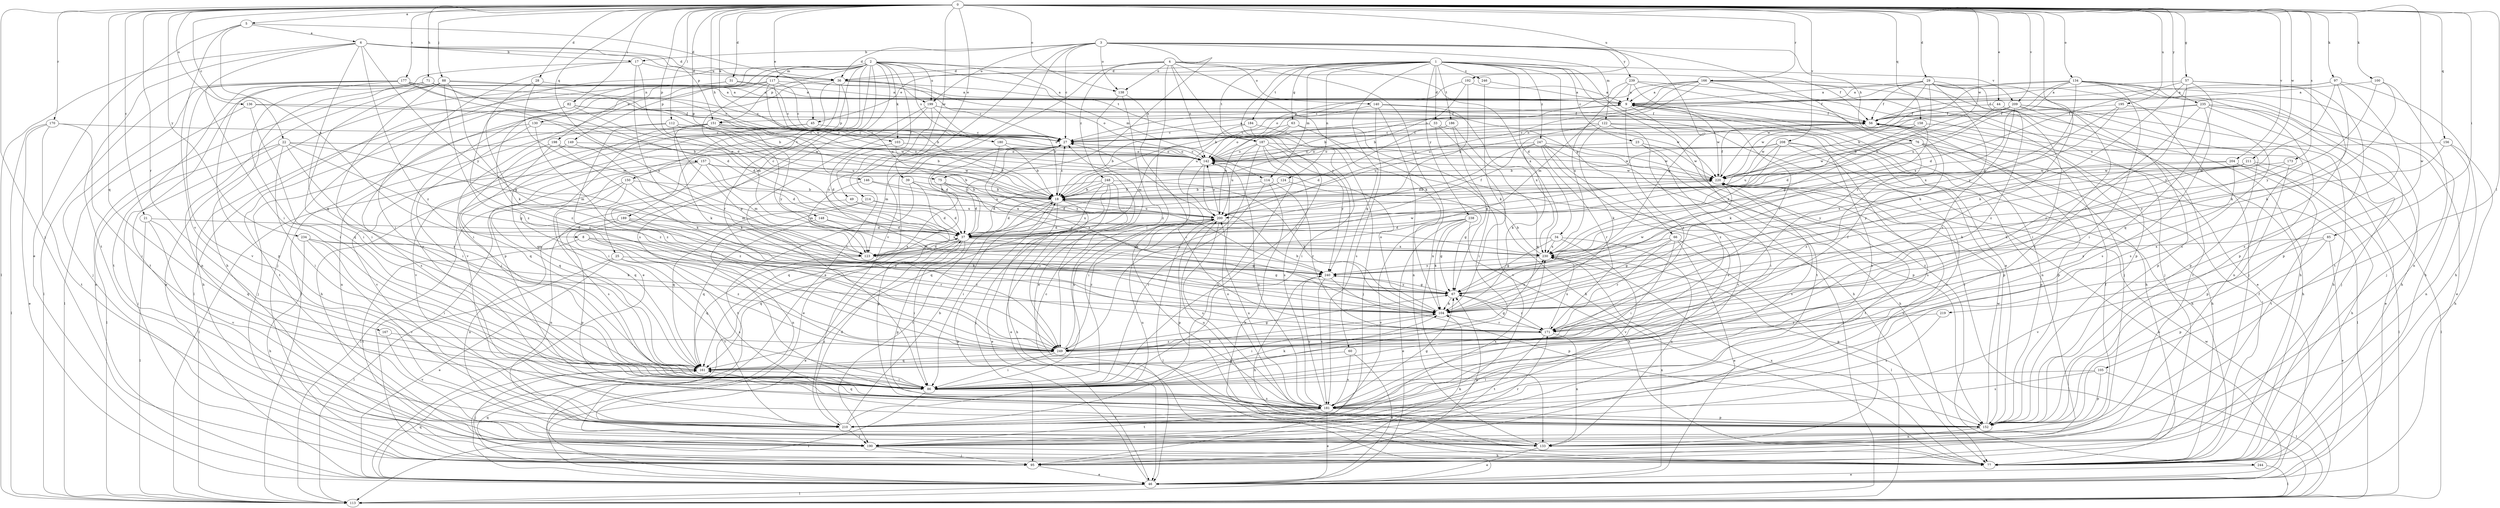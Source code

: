 strict digraph  {
0;
1;
2;
3;
4;
5;
6;
8;
9;
17;
18;
21;
22;
23;
25;
27;
28;
29;
31;
33;
34;
36;
37;
39;
44;
45;
46;
49;
56;
57;
60;
63;
66;
67;
71;
75;
76;
77;
82;
85;
86;
88;
95;
97;
100;
103;
104;
105;
112;
113;
114;
117;
122;
123;
124;
130;
133;
134;
136;
138;
140;
142;
146;
148;
149;
150;
151;
152;
156;
157;
158;
161;
166;
167;
170;
171;
173;
177;
180;
181;
184;
186;
187;
189;
190;
192;
195;
198;
199;
200;
204;
208;
209;
210;
211;
214;
219;
220;
230;
234;
235;
238;
239;
240;
244;
246;
247;
248;
249;
0 -> 5  [label=a];
0 -> 21  [label=c];
0 -> 22  [label=c];
0 -> 28  [label=d];
0 -> 29  [label=d];
0 -> 31  [label=d];
0 -> 39  [label=e];
0 -> 44  [label=e];
0 -> 45  [label=e];
0 -> 57  [label=g];
0 -> 71  [label=h];
0 -> 75  [label=h];
0 -> 82  [label=i];
0 -> 85  [label=i];
0 -> 88  [label=j];
0 -> 95  [label=j];
0 -> 97  [label=k];
0 -> 100  [label=k];
0 -> 103  [label=k];
0 -> 105  [label=l];
0 -> 112  [label=l];
0 -> 134  [label=o];
0 -> 136  [label=o];
0 -> 138  [label=o];
0 -> 146  [label=p];
0 -> 148  [label=p];
0 -> 156  [label=q];
0 -> 157  [label=q];
0 -> 158  [label=q];
0 -> 161  [label=q];
0 -> 166  [label=r];
0 -> 167  [label=r];
0 -> 170  [label=r];
0 -> 171  [label=r];
0 -> 173  [label=s];
0 -> 177  [label=s];
0 -> 192  [label=u];
0 -> 195  [label=u];
0 -> 204  [label=v];
0 -> 208  [label=v];
0 -> 209  [label=v];
0 -> 211  [label=w];
0 -> 214  [label=w];
0 -> 219  [label=w];
0 -> 220  [label=w];
0 -> 234  [label=y];
0 -> 235  [label=y];
1 -> 23  [label=c];
1 -> 33  [label=d];
1 -> 34  [label=d];
1 -> 36  [label=d];
1 -> 45  [label=e];
1 -> 60  [label=g];
1 -> 63  [label=g];
1 -> 66  [label=g];
1 -> 86  [label=i];
1 -> 113  [label=l];
1 -> 114  [label=m];
1 -> 124  [label=n];
1 -> 184  [label=t];
1 -> 186  [label=t];
1 -> 187  [label=t];
1 -> 209  [label=v];
1 -> 238  [label=y];
1 -> 244  [label=z];
1 -> 246  [label=z];
1 -> 247  [label=z];
2 -> 25  [label=c];
2 -> 46  [label=e];
2 -> 49  [label=f];
2 -> 56  [label=f];
2 -> 95  [label=j];
2 -> 103  [label=k];
2 -> 114  [label=m];
2 -> 117  [label=m];
2 -> 130  [label=n];
2 -> 149  [label=p];
2 -> 150  [label=p];
2 -> 151  [label=p];
2 -> 180  [label=s];
2 -> 181  [label=s];
2 -> 187  [label=t];
2 -> 189  [label=t];
2 -> 198  [label=u];
2 -> 199  [label=u];
3 -> 17  [label=b];
3 -> 27  [label=c];
3 -> 36  [label=d];
3 -> 67  [label=g];
3 -> 75  [label=h];
3 -> 76  [label=h];
3 -> 122  [label=m];
3 -> 138  [label=o];
3 -> 171  [label=r];
3 -> 190  [label=t];
3 -> 199  [label=u];
3 -> 210  [label=v];
3 -> 239  [label=y];
4 -> 36  [label=d];
4 -> 46  [label=e];
4 -> 86  [label=i];
4 -> 104  [label=k];
4 -> 133  [label=n];
4 -> 138  [label=o];
4 -> 140  [label=o];
4 -> 142  [label=o];
4 -> 230  [label=x];
4 -> 240  [label=y];
4 -> 248  [label=z];
5 -> 6  [label=a];
5 -> 8  [label=a];
5 -> 36  [label=d];
5 -> 46  [label=e];
5 -> 210  [label=v];
6 -> 17  [label=b];
6 -> 36  [label=d];
6 -> 86  [label=i];
6 -> 113  [label=l];
6 -> 151  [label=p];
6 -> 161  [label=q];
6 -> 190  [label=t];
6 -> 199  [label=u];
6 -> 240  [label=y];
6 -> 249  [label=z];
8 -> 171  [label=r];
8 -> 190  [label=t];
8 -> 230  [label=x];
8 -> 249  [label=z];
9 -> 56  [label=f];
9 -> 77  [label=h];
9 -> 133  [label=n];
9 -> 151  [label=p];
9 -> 190  [label=t];
9 -> 220  [label=w];
9 -> 249  [label=z];
17 -> 36  [label=d];
17 -> 37  [label=d];
17 -> 77  [label=h];
17 -> 86  [label=i];
17 -> 240  [label=y];
18 -> 27  [label=c];
18 -> 37  [label=d];
18 -> 46  [label=e];
18 -> 77  [label=h];
18 -> 86  [label=i];
18 -> 190  [label=t];
18 -> 200  [label=u];
21 -> 37  [label=d];
21 -> 113  [label=l];
21 -> 161  [label=q];
21 -> 210  [label=v];
22 -> 67  [label=g];
22 -> 86  [label=i];
22 -> 95  [label=j];
22 -> 113  [label=l];
22 -> 123  [label=m];
22 -> 142  [label=o];
22 -> 249  [label=z];
23 -> 77  [label=h];
23 -> 86  [label=i];
23 -> 142  [label=o];
23 -> 220  [label=w];
25 -> 46  [label=e];
25 -> 113  [label=l];
25 -> 181  [label=s];
25 -> 210  [label=v];
25 -> 240  [label=y];
27 -> 9  [label=a];
27 -> 37  [label=d];
27 -> 46  [label=e];
27 -> 104  [label=k];
27 -> 123  [label=m];
27 -> 142  [label=o];
28 -> 9  [label=a];
28 -> 104  [label=k];
28 -> 123  [label=m];
29 -> 9  [label=a];
29 -> 56  [label=f];
29 -> 67  [label=g];
29 -> 86  [label=i];
29 -> 95  [label=j];
29 -> 104  [label=k];
29 -> 142  [label=o];
29 -> 181  [label=s];
29 -> 220  [label=w];
29 -> 249  [label=z];
31 -> 9  [label=a];
31 -> 27  [label=c];
31 -> 46  [label=e];
31 -> 249  [label=z];
33 -> 18  [label=b];
33 -> 27  [label=c];
33 -> 77  [label=h];
33 -> 86  [label=i];
33 -> 152  [label=p];
34 -> 67  [label=g];
34 -> 123  [label=m];
34 -> 133  [label=n];
34 -> 210  [label=v];
34 -> 230  [label=x];
36 -> 9  [label=a];
36 -> 27  [label=c];
36 -> 113  [label=l];
36 -> 142  [label=o];
36 -> 152  [label=p];
36 -> 171  [label=r];
36 -> 210  [label=v];
37 -> 27  [label=c];
37 -> 46  [label=e];
37 -> 56  [label=f];
37 -> 67  [label=g];
37 -> 86  [label=i];
37 -> 123  [label=m];
37 -> 152  [label=p];
37 -> 161  [label=q];
37 -> 230  [label=x];
39 -> 18  [label=b];
39 -> 152  [label=p];
39 -> 190  [label=t];
39 -> 230  [label=x];
44 -> 18  [label=b];
44 -> 56  [label=f];
44 -> 152  [label=p];
45 -> 27  [label=c];
45 -> 77  [label=h];
45 -> 210  [label=v];
46 -> 18  [label=b];
46 -> 113  [label=l];
46 -> 161  [label=q];
46 -> 230  [label=x];
49 -> 37  [label=d];
49 -> 133  [label=n];
49 -> 200  [label=u];
56 -> 27  [label=c];
56 -> 46  [label=e];
56 -> 152  [label=p];
57 -> 9  [label=a];
57 -> 37  [label=d];
57 -> 104  [label=k];
57 -> 152  [label=p];
57 -> 161  [label=q];
57 -> 171  [label=r];
57 -> 181  [label=s];
60 -> 46  [label=e];
60 -> 161  [label=q];
60 -> 181  [label=s];
63 -> 27  [label=c];
63 -> 77  [label=h];
63 -> 142  [label=o];
63 -> 200  [label=u];
63 -> 210  [label=v];
66 -> 46  [label=e];
66 -> 67  [label=g];
66 -> 86  [label=i];
66 -> 113  [label=l];
66 -> 171  [label=r];
66 -> 230  [label=x];
67 -> 104  [label=k];
67 -> 171  [label=r];
67 -> 220  [label=w];
67 -> 240  [label=y];
71 -> 9  [label=a];
71 -> 27  [label=c];
71 -> 37  [label=d];
71 -> 86  [label=i];
71 -> 152  [label=p];
71 -> 190  [label=t];
75 -> 18  [label=b];
75 -> 37  [label=d];
75 -> 161  [label=q];
75 -> 240  [label=y];
76 -> 77  [label=h];
76 -> 113  [label=l];
76 -> 142  [label=o];
76 -> 152  [label=p];
76 -> 220  [label=w];
76 -> 249  [label=z];
77 -> 56  [label=f];
77 -> 230  [label=x];
82 -> 37  [label=d];
82 -> 56  [label=f];
82 -> 77  [label=h];
82 -> 142  [label=o];
82 -> 190  [label=t];
82 -> 249  [label=z];
85 -> 46  [label=e];
85 -> 152  [label=p];
85 -> 210  [label=v];
85 -> 230  [label=x];
86 -> 104  [label=k];
86 -> 113  [label=l];
86 -> 181  [label=s];
88 -> 9  [label=a];
88 -> 18  [label=b];
88 -> 46  [label=e];
88 -> 67  [label=g];
88 -> 86  [label=i];
88 -> 133  [label=n];
88 -> 190  [label=t];
88 -> 249  [label=z];
95 -> 46  [label=e];
95 -> 67  [label=g];
95 -> 104  [label=k];
95 -> 161  [label=q];
97 -> 9  [label=a];
97 -> 56  [label=f];
97 -> 77  [label=h];
97 -> 104  [label=k];
97 -> 181  [label=s];
97 -> 240  [label=y];
100 -> 9  [label=a];
100 -> 104  [label=k];
100 -> 133  [label=n];
100 -> 240  [label=y];
103 -> 18  [label=b];
103 -> 37  [label=d];
103 -> 142  [label=o];
104 -> 18  [label=b];
104 -> 86  [label=i];
104 -> 142  [label=o];
104 -> 171  [label=r];
104 -> 230  [label=x];
105 -> 86  [label=i];
105 -> 113  [label=l];
105 -> 152  [label=p];
105 -> 181  [label=s];
112 -> 27  [label=c];
112 -> 67  [label=g];
112 -> 95  [label=j];
112 -> 200  [label=u];
112 -> 220  [label=w];
112 -> 249  [label=z];
113 -> 220  [label=w];
114 -> 18  [label=b];
114 -> 77  [label=h];
114 -> 86  [label=i];
114 -> 171  [label=r];
117 -> 9  [label=a];
117 -> 18  [label=b];
117 -> 27  [label=c];
117 -> 86  [label=i];
117 -> 113  [label=l];
117 -> 123  [label=m];
117 -> 181  [label=s];
117 -> 200  [label=u];
122 -> 27  [label=c];
122 -> 104  [label=k];
122 -> 152  [label=p];
122 -> 181  [label=s];
122 -> 200  [label=u];
122 -> 249  [label=z];
123 -> 37  [label=d];
123 -> 67  [label=g];
123 -> 161  [label=q];
123 -> 220  [label=w];
124 -> 18  [label=b];
124 -> 37  [label=d];
124 -> 67  [label=g];
130 -> 27  [label=c];
130 -> 86  [label=i];
130 -> 181  [label=s];
130 -> 249  [label=z];
133 -> 27  [label=c];
133 -> 46  [label=e];
134 -> 9  [label=a];
134 -> 18  [label=b];
134 -> 77  [label=h];
134 -> 86  [label=i];
134 -> 95  [label=j];
134 -> 152  [label=p];
134 -> 190  [label=t];
134 -> 200  [label=u];
134 -> 230  [label=x];
134 -> 240  [label=y];
136 -> 18  [label=b];
136 -> 56  [label=f];
136 -> 113  [label=l];
136 -> 161  [label=q];
138 -> 46  [label=e];
138 -> 181  [label=s];
138 -> 249  [label=z];
140 -> 56  [label=f];
140 -> 133  [label=n];
140 -> 181  [label=s];
140 -> 200  [label=u];
140 -> 230  [label=x];
142 -> 27  [label=c];
142 -> 86  [label=i];
142 -> 200  [label=u];
142 -> 220  [label=w];
146 -> 18  [label=b];
146 -> 123  [label=m];
146 -> 200  [label=u];
148 -> 37  [label=d];
148 -> 161  [label=q];
148 -> 230  [label=x];
149 -> 104  [label=k];
149 -> 142  [label=o];
149 -> 210  [label=v];
150 -> 18  [label=b];
150 -> 113  [label=l];
150 -> 123  [label=m];
150 -> 161  [label=q];
150 -> 181  [label=s];
151 -> 18  [label=b];
151 -> 27  [label=c];
151 -> 86  [label=i];
151 -> 104  [label=k];
151 -> 133  [label=n];
151 -> 142  [label=o];
151 -> 161  [label=q];
151 -> 220  [label=w];
151 -> 240  [label=y];
152 -> 9  [label=a];
152 -> 133  [label=n];
152 -> 142  [label=o];
152 -> 200  [label=u];
152 -> 220  [label=w];
156 -> 77  [label=h];
156 -> 133  [label=n];
156 -> 142  [label=o];
156 -> 240  [label=y];
157 -> 18  [label=b];
157 -> 37  [label=d];
157 -> 113  [label=l];
157 -> 123  [label=m];
157 -> 161  [label=q];
157 -> 220  [label=w];
157 -> 249  [label=z];
158 -> 27  [label=c];
158 -> 37  [label=d];
158 -> 77  [label=h];
158 -> 104  [label=k];
158 -> 220  [label=w];
161 -> 86  [label=i];
161 -> 95  [label=j];
161 -> 104  [label=k];
166 -> 9  [label=a];
166 -> 18  [label=b];
166 -> 27  [label=c];
166 -> 56  [label=f];
166 -> 77  [label=h];
166 -> 95  [label=j];
166 -> 123  [label=m];
166 -> 152  [label=p];
166 -> 200  [label=u];
167 -> 210  [label=v];
167 -> 249  [label=z];
170 -> 27  [label=c];
170 -> 46  [label=e];
170 -> 86  [label=i];
170 -> 113  [label=l];
170 -> 190  [label=t];
171 -> 27  [label=c];
171 -> 67  [label=g];
171 -> 133  [label=n];
171 -> 190  [label=t];
171 -> 230  [label=x];
171 -> 249  [label=z];
173 -> 104  [label=k];
173 -> 152  [label=p];
173 -> 220  [label=w];
177 -> 9  [label=a];
177 -> 27  [label=c];
177 -> 86  [label=i];
177 -> 95  [label=j];
177 -> 113  [label=l];
177 -> 210  [label=v];
177 -> 220  [label=w];
177 -> 230  [label=x];
180 -> 18  [label=b];
180 -> 142  [label=o];
180 -> 240  [label=y];
181 -> 46  [label=e];
181 -> 67  [label=g];
181 -> 142  [label=o];
181 -> 152  [label=p];
181 -> 161  [label=q];
181 -> 190  [label=t];
181 -> 200  [label=u];
181 -> 210  [label=v];
181 -> 240  [label=y];
184 -> 27  [label=c];
184 -> 86  [label=i];
184 -> 95  [label=j];
184 -> 123  [label=m];
186 -> 27  [label=c];
186 -> 37  [label=d];
186 -> 67  [label=g];
186 -> 161  [label=q];
187 -> 142  [label=o];
187 -> 181  [label=s];
187 -> 200  [label=u];
187 -> 210  [label=v];
187 -> 220  [label=w];
187 -> 240  [label=y];
187 -> 249  [label=z];
189 -> 37  [label=d];
189 -> 104  [label=k];
189 -> 133  [label=n];
189 -> 152  [label=p];
189 -> 249  [label=z];
190 -> 56  [label=f];
190 -> 77  [label=h];
190 -> 95  [label=j];
190 -> 171  [label=r];
192 -> 9  [label=a];
192 -> 18  [label=b];
192 -> 142  [label=o];
192 -> 200  [label=u];
195 -> 37  [label=d];
195 -> 56  [label=f];
195 -> 181  [label=s];
195 -> 230  [label=x];
198 -> 86  [label=i];
198 -> 104  [label=k];
198 -> 142  [label=o];
198 -> 161  [label=q];
199 -> 18  [label=b];
199 -> 56  [label=f];
199 -> 86  [label=i];
199 -> 95  [label=j];
199 -> 220  [label=w];
199 -> 240  [label=y];
200 -> 37  [label=d];
200 -> 113  [label=l];
200 -> 142  [label=o];
200 -> 152  [label=p];
200 -> 181  [label=s];
200 -> 249  [label=z];
204 -> 113  [label=l];
204 -> 190  [label=t];
204 -> 220  [label=w];
204 -> 240  [label=y];
204 -> 249  [label=z];
208 -> 18  [label=b];
208 -> 77  [label=h];
208 -> 142  [label=o];
208 -> 181  [label=s];
208 -> 200  [label=u];
208 -> 210  [label=v];
208 -> 230  [label=x];
209 -> 18  [label=b];
209 -> 56  [label=f];
209 -> 77  [label=h];
209 -> 133  [label=n];
209 -> 152  [label=p];
209 -> 190  [label=t];
209 -> 220  [label=w];
209 -> 249  [label=z];
210 -> 18  [label=b];
210 -> 37  [label=d];
210 -> 190  [label=t];
210 -> 200  [label=u];
210 -> 230  [label=x];
211 -> 77  [label=h];
211 -> 104  [label=k];
211 -> 113  [label=l];
211 -> 220  [label=w];
211 -> 230  [label=x];
211 -> 240  [label=y];
214 -> 37  [label=d];
214 -> 133  [label=n];
214 -> 161  [label=q];
214 -> 200  [label=u];
219 -> 171  [label=r];
219 -> 181  [label=s];
220 -> 18  [label=b];
220 -> 46  [label=e];
220 -> 56  [label=f];
220 -> 133  [label=n];
220 -> 181  [label=s];
220 -> 190  [label=t];
230 -> 18  [label=b];
230 -> 152  [label=p];
230 -> 240  [label=y];
234 -> 77  [label=h];
234 -> 86  [label=i];
234 -> 104  [label=k];
234 -> 123  [label=m];
234 -> 210  [label=v];
235 -> 46  [label=e];
235 -> 56  [label=f];
235 -> 77  [label=h];
235 -> 95  [label=j];
235 -> 142  [label=o];
235 -> 171  [label=r];
235 -> 181  [label=s];
238 -> 37  [label=d];
238 -> 46  [label=e];
238 -> 67  [label=g];
238 -> 77  [label=h];
238 -> 104  [label=k];
238 -> 210  [label=v];
239 -> 9  [label=a];
239 -> 18  [label=b];
239 -> 46  [label=e];
239 -> 95  [label=j];
239 -> 171  [label=r];
239 -> 230  [label=x];
240 -> 67  [label=g];
240 -> 77  [label=h];
240 -> 152  [label=p];
240 -> 181  [label=s];
244 -> 46  [label=e];
244 -> 113  [label=l];
246 -> 9  [label=a];
246 -> 104  [label=k];
247 -> 37  [label=d];
247 -> 104  [label=k];
247 -> 113  [label=l];
247 -> 142  [label=o];
247 -> 171  [label=r];
247 -> 181  [label=s];
247 -> 210  [label=v];
247 -> 220  [label=w];
248 -> 18  [label=b];
248 -> 37  [label=d];
248 -> 46  [label=e];
248 -> 95  [label=j];
248 -> 104  [label=k];
248 -> 161  [label=q];
248 -> 249  [label=z];
249 -> 56  [label=f];
249 -> 67  [label=g];
249 -> 86  [label=i];
249 -> 161  [label=q];
249 -> 200  [label=u];
}
